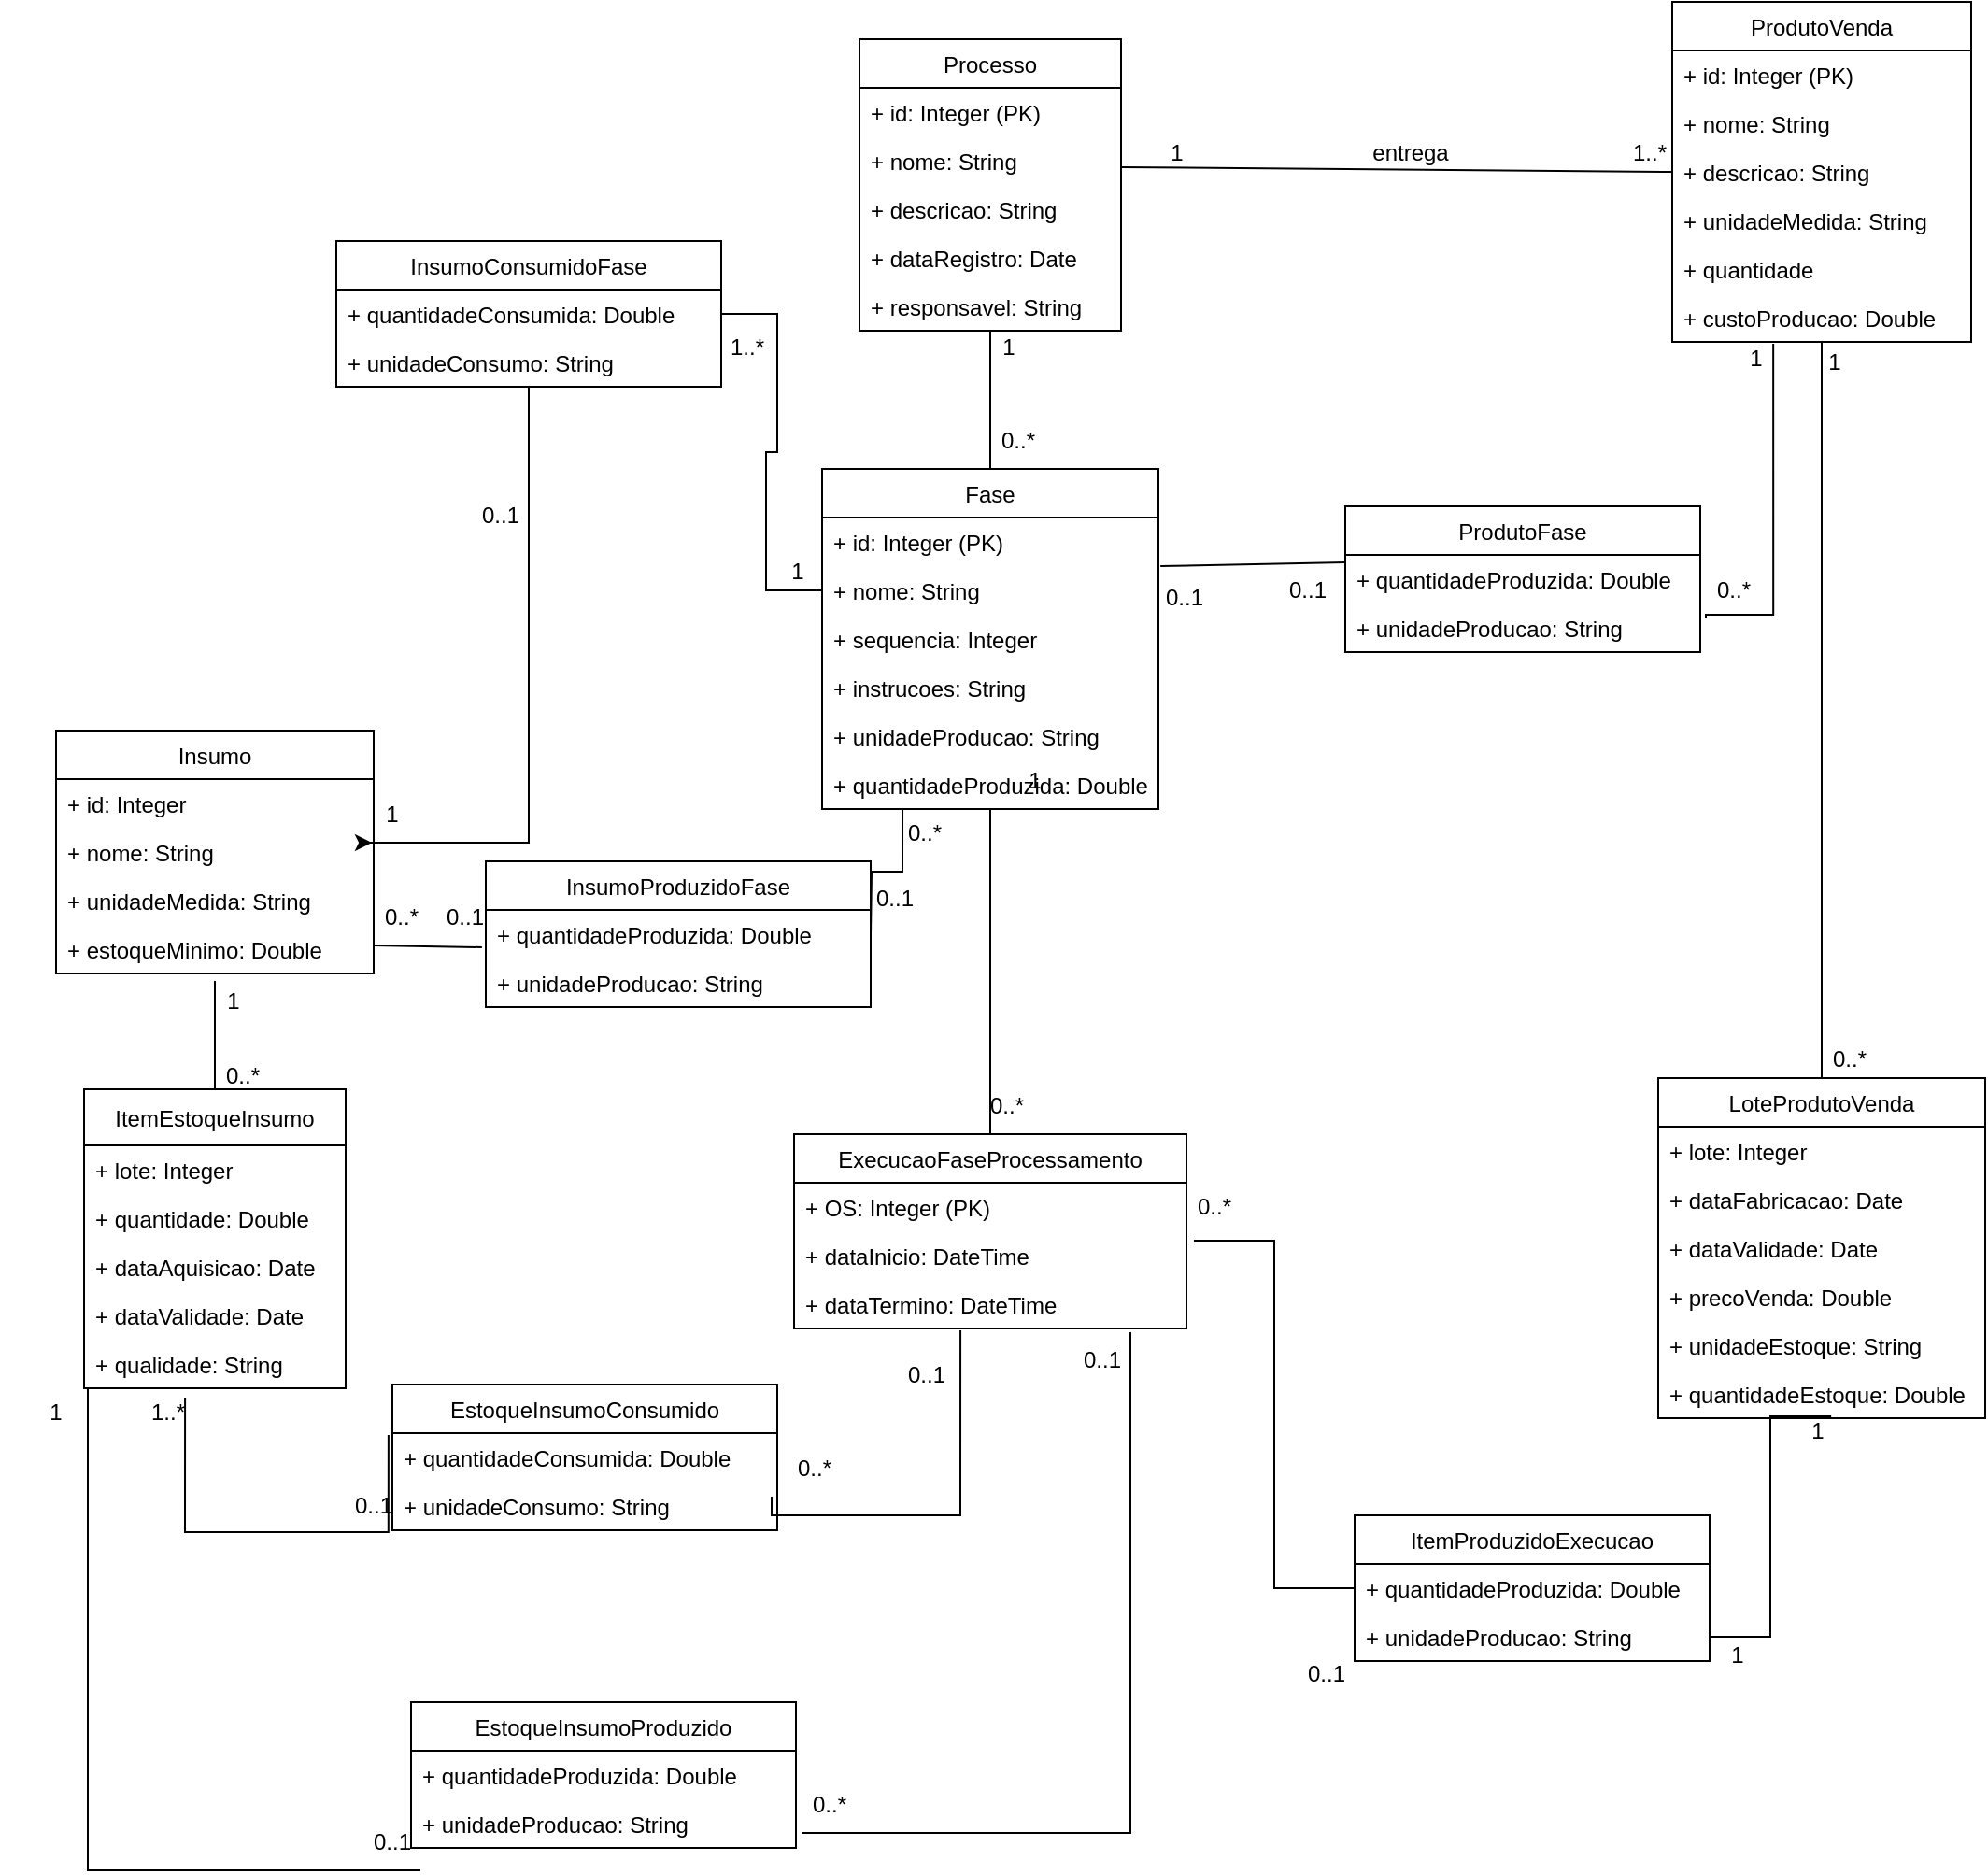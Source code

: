 <mxfile version="16.5.1" type="device"><diagram id="C5RBs43oDa-KdzZeNtuy" name="Page-1"><mxGraphModel dx="1422" dy="875" grid="1" gridSize="10" guides="1" tooltips="1" connect="1" arrows="1" fold="1" page="1" pageScale="1" pageWidth="2336" pageHeight="1654" math="0" shadow="0"><root><mxCell id="WIyWlLk6GJQsqaUBKTNV-0"/><mxCell id="WIyWlLk6GJQsqaUBKTNV-1" parent="WIyWlLk6GJQsqaUBKTNV-0"/><mxCell id="3z36nGQEmkzOpqo9Jif8-8" value="Insumo" style="swimlane;fontStyle=0;childLayout=stackLayout;horizontal=1;startSize=26;fillColor=none;horizontalStack=0;resizeParent=1;resizeParentMax=0;resizeLast=0;collapsible=1;marginBottom=0;" parent="WIyWlLk6GJQsqaUBKTNV-1" vertex="1"><mxGeometry x="40" y="440" width="170" height="130" as="geometry"/></mxCell><mxCell id="3z36nGQEmkzOpqo9Jif8-9" value="+ id: Integer" style="text;strokeColor=none;fillColor=none;align=left;verticalAlign=top;spacingLeft=4;spacingRight=4;overflow=hidden;rotatable=0;points=[[0,0.5],[1,0.5]];portConstraint=eastwest;" parent="3z36nGQEmkzOpqo9Jif8-8" vertex="1"><mxGeometry y="26" width="170" height="26" as="geometry"/></mxCell><mxCell id="3z36nGQEmkzOpqo9Jif8-10" value="+ nome: String" style="text;strokeColor=none;fillColor=none;align=left;verticalAlign=top;spacingLeft=4;spacingRight=4;overflow=hidden;rotatable=0;points=[[0,0.5],[1,0.5]];portConstraint=eastwest;" parent="3z36nGQEmkzOpqo9Jif8-8" vertex="1"><mxGeometry y="52" width="170" height="26" as="geometry"/></mxCell><mxCell id="3z36nGQEmkzOpqo9Jif8-11" value="+ unidadeMedida: String" style="text;strokeColor=none;fillColor=none;align=left;verticalAlign=top;spacingLeft=4;spacingRight=4;overflow=hidden;rotatable=0;points=[[0,0.5],[1,0.5]];portConstraint=eastwest;" parent="3z36nGQEmkzOpqo9Jif8-8" vertex="1"><mxGeometry y="78" width="170" height="26" as="geometry"/></mxCell><mxCell id="3z36nGQEmkzOpqo9Jif8-12" value="+ estoqueMinimo: Double" style="text;strokeColor=none;fillColor=none;align=left;verticalAlign=top;spacingLeft=4;spacingRight=4;overflow=hidden;rotatable=0;points=[[0,0.5],[1,0.5]];portConstraint=eastwest;" parent="3z36nGQEmkzOpqo9Jif8-8" vertex="1"><mxGeometry y="104" width="170" height="26" as="geometry"/></mxCell><mxCell id="3z36nGQEmkzOpqo9Jif8-15" value="ItemEstoqueInsumo" style="swimlane;fontStyle=0;childLayout=stackLayout;horizontal=1;startSize=30;fillColor=none;horizontalStack=0;resizeParent=1;resizeParentMax=0;resizeLast=0;collapsible=1;marginBottom=0;" parent="WIyWlLk6GJQsqaUBKTNV-1" vertex="1"><mxGeometry x="55" y="632" width="140" height="160" as="geometry"/></mxCell><mxCell id="3z36nGQEmkzOpqo9Jif8-16" value="+ lote: Integer" style="text;strokeColor=none;fillColor=none;align=left;verticalAlign=top;spacingLeft=4;spacingRight=4;overflow=hidden;rotatable=0;points=[[0,0.5],[1,0.5]];portConstraint=eastwest;" parent="3z36nGQEmkzOpqo9Jif8-15" vertex="1"><mxGeometry y="30" width="140" height="26" as="geometry"/></mxCell><mxCell id="3z36nGQEmkzOpqo9Jif8-17" value="+ quantidade: Double" style="text;strokeColor=none;fillColor=none;align=left;verticalAlign=top;spacingLeft=4;spacingRight=4;overflow=hidden;rotatable=0;points=[[0,0.5],[1,0.5]];portConstraint=eastwest;" parent="3z36nGQEmkzOpqo9Jif8-15" vertex="1"><mxGeometry y="56" width="140" height="26" as="geometry"/></mxCell><mxCell id="3z36nGQEmkzOpqo9Jif8-18" value="+ dataAquisicao: Date" style="text;strokeColor=none;fillColor=none;align=left;verticalAlign=top;spacingLeft=4;spacingRight=4;overflow=hidden;rotatable=0;points=[[0,0.5],[1,0.5]];portConstraint=eastwest;" parent="3z36nGQEmkzOpqo9Jif8-15" vertex="1"><mxGeometry y="82" width="140" height="26" as="geometry"/></mxCell><mxCell id="3z36nGQEmkzOpqo9Jif8-19" value="+ dataValidade: Date" style="text;strokeColor=none;fillColor=none;align=left;verticalAlign=top;spacingLeft=4;spacingRight=4;overflow=hidden;rotatable=0;points=[[0,0.5],[1,0.5]];portConstraint=eastwest;" parent="3z36nGQEmkzOpqo9Jif8-15" vertex="1"><mxGeometry y="108" width="140" height="26" as="geometry"/></mxCell><mxCell id="3z36nGQEmkzOpqo9Jif8-20" value="+ qualidade: String" style="text;strokeColor=none;fillColor=none;align=left;verticalAlign=top;spacingLeft=4;spacingRight=4;overflow=hidden;rotatable=0;points=[[0,0.5],[1,0.5]];portConstraint=eastwest;" parent="3z36nGQEmkzOpqo9Jif8-15" vertex="1"><mxGeometry y="134" width="140" height="26" as="geometry"/></mxCell><mxCell id="3z36nGQEmkzOpqo9Jif8-21" value="" style="endArrow=none;html=1;rounded=0;exitX=0.5;exitY=0;exitDx=0;exitDy=0;entryX=0.5;entryY=1.154;entryDx=0;entryDy=0;entryPerimeter=0;" parent="WIyWlLk6GJQsqaUBKTNV-1" source="3z36nGQEmkzOpqo9Jif8-15" target="3z36nGQEmkzOpqo9Jif8-12" edge="1"><mxGeometry width="50" height="50" relative="1" as="geometry"><mxPoint x="530" y="840" as="sourcePoint"/><mxPoint x="580" y="790" as="targetPoint"/></mxGeometry></mxCell><mxCell id="3z36nGQEmkzOpqo9Jif8-22" value="0..*" style="text;html=1;strokeColor=none;fillColor=none;align=center;verticalAlign=middle;whiteSpace=wrap;rounded=0;" parent="WIyWlLk6GJQsqaUBKTNV-1" vertex="1"><mxGeometry x="110" y="610" width="60" height="30" as="geometry"/></mxCell><mxCell id="3z36nGQEmkzOpqo9Jif8-23" value="1" style="text;html=1;strokeColor=none;fillColor=none;align=center;verticalAlign=middle;whiteSpace=wrap;rounded=0;" parent="WIyWlLk6GJQsqaUBKTNV-1" vertex="1"><mxGeometry x="105" y="570" width="60" height="30" as="geometry"/></mxCell><mxCell id="3z36nGQEmkzOpqo9Jif8-24" value="Processo" style="swimlane;fontStyle=0;childLayout=stackLayout;horizontal=1;startSize=26;fillColor=none;horizontalStack=0;resizeParent=1;resizeParentMax=0;resizeLast=0;collapsible=1;marginBottom=0;" parent="WIyWlLk6GJQsqaUBKTNV-1" vertex="1"><mxGeometry x="470" y="70" width="140" height="156" as="geometry"/></mxCell><mxCell id="3z36nGQEmkzOpqo9Jif8-25" value="+ id: Integer (PK)" style="text;strokeColor=none;fillColor=none;align=left;verticalAlign=top;spacingLeft=4;spacingRight=4;overflow=hidden;rotatable=0;points=[[0,0.5],[1,0.5]];portConstraint=eastwest;" parent="3z36nGQEmkzOpqo9Jif8-24" vertex="1"><mxGeometry y="26" width="140" height="26" as="geometry"/></mxCell><mxCell id="3z36nGQEmkzOpqo9Jif8-26" value="+ nome: String" style="text;strokeColor=none;fillColor=none;align=left;verticalAlign=top;spacingLeft=4;spacingRight=4;overflow=hidden;rotatable=0;points=[[0,0.5],[1,0.5]];portConstraint=eastwest;" parent="3z36nGQEmkzOpqo9Jif8-24" vertex="1"><mxGeometry y="52" width="140" height="26" as="geometry"/></mxCell><mxCell id="3z36nGQEmkzOpqo9Jif8-27" value="+ descricao: String" style="text;strokeColor=none;fillColor=none;align=left;verticalAlign=top;spacingLeft=4;spacingRight=4;overflow=hidden;rotatable=0;points=[[0,0.5],[1,0.5]];portConstraint=eastwest;" parent="3z36nGQEmkzOpqo9Jif8-24" vertex="1"><mxGeometry y="78" width="140" height="26" as="geometry"/></mxCell><mxCell id="3z36nGQEmkzOpqo9Jif8-28" value="+ dataRegistro: Date" style="text;strokeColor=none;fillColor=none;align=left;verticalAlign=top;spacingLeft=4;spacingRight=4;overflow=hidden;rotatable=0;points=[[0,0.5],[1,0.5]];portConstraint=eastwest;" parent="3z36nGQEmkzOpqo9Jif8-24" vertex="1"><mxGeometry y="104" width="140" height="26" as="geometry"/></mxCell><mxCell id="3z36nGQEmkzOpqo9Jif8-29" value="+ responsavel: String" style="text;strokeColor=none;fillColor=none;align=left;verticalAlign=top;spacingLeft=4;spacingRight=4;overflow=hidden;rotatable=0;points=[[0,0.5],[1,0.5]];portConstraint=eastwest;" parent="3z36nGQEmkzOpqo9Jif8-24" vertex="1"><mxGeometry y="130" width="140" height="26" as="geometry"/></mxCell><mxCell id="3z36nGQEmkzOpqo9Jif8-115" style="edgeStyle=orthogonalEdgeStyle;rounded=0;orthogonalLoop=1;jettySize=auto;html=1;exitX=0.25;exitY=1;exitDx=0;exitDy=0;" parent="WIyWlLk6GJQsqaUBKTNV-1" source="3z36nGQEmkzOpqo9Jif8-32" edge="1"><mxGeometry relative="1" as="geometry"><mxPoint x="209" y="500" as="targetPoint"/></mxGeometry></mxCell><mxCell id="3z36nGQEmkzOpqo9Jif8-32" value="1" style="text;html=1;strokeColor=none;fillColor=none;align=center;verticalAlign=middle;whiteSpace=wrap;rounded=0;" parent="WIyWlLk6GJQsqaUBKTNV-1" vertex="1"><mxGeometry x="190" y="470" width="60" height="30" as="geometry"/></mxCell><mxCell id="3z36nGQEmkzOpqo9Jif8-33" value="1" style="text;html=1;strokeColor=none;fillColor=none;align=center;verticalAlign=middle;whiteSpace=wrap;rounded=0;" parent="WIyWlLk6GJQsqaUBKTNV-1" vertex="1"><mxGeometry x="407" y="340" width="60" height="30" as="geometry"/></mxCell><mxCell id="3z36nGQEmkzOpqo9Jif8-34" value="Fase" style="swimlane;fontStyle=0;childLayout=stackLayout;horizontal=1;startSize=26;fillColor=none;horizontalStack=0;resizeParent=1;resizeParentMax=0;resizeLast=0;collapsible=1;marginBottom=0;" parent="WIyWlLk6GJQsqaUBKTNV-1" vertex="1"><mxGeometry x="450" y="300" width="180" height="182" as="geometry"/></mxCell><mxCell id="3z36nGQEmkzOpqo9Jif8-35" value="+ id: Integer (PK)" style="text;strokeColor=none;fillColor=none;align=left;verticalAlign=top;spacingLeft=4;spacingRight=4;overflow=hidden;rotatable=0;points=[[0,0.5],[1,0.5]];portConstraint=eastwest;" parent="3z36nGQEmkzOpqo9Jif8-34" vertex="1"><mxGeometry y="26" width="180" height="26" as="geometry"/></mxCell><mxCell id="3z36nGQEmkzOpqo9Jif8-36" value="+ nome: String" style="text;strokeColor=none;fillColor=none;align=left;verticalAlign=top;spacingLeft=4;spacingRight=4;overflow=hidden;rotatable=0;points=[[0,0.5],[1,0.5]];portConstraint=eastwest;" parent="3z36nGQEmkzOpqo9Jif8-34" vertex="1"><mxGeometry y="52" width="180" height="26" as="geometry"/></mxCell><mxCell id="3z36nGQEmkzOpqo9Jif8-37" value="+ sequencia: Integer" style="text;strokeColor=none;fillColor=none;align=left;verticalAlign=top;spacingLeft=4;spacingRight=4;overflow=hidden;rotatable=0;points=[[0,0.5],[1,0.5]];portConstraint=eastwest;" parent="3z36nGQEmkzOpqo9Jif8-34" vertex="1"><mxGeometry y="78" width="180" height="26" as="geometry"/></mxCell><mxCell id="3z36nGQEmkzOpqo9Jif8-39" value="+ instrucoes: String" style="text;strokeColor=none;fillColor=none;align=left;verticalAlign=top;spacingLeft=4;spacingRight=4;overflow=hidden;rotatable=0;points=[[0,0.5],[1,0.5]];portConstraint=eastwest;" parent="3z36nGQEmkzOpqo9Jif8-34" vertex="1"><mxGeometry y="104" width="180" height="26" as="geometry"/></mxCell><mxCell id="3z36nGQEmkzOpqo9Jif8-38" value="+ unidadeProducao: String" style="text;strokeColor=none;fillColor=none;align=left;verticalAlign=top;spacingLeft=4;spacingRight=4;overflow=hidden;rotatable=0;points=[[0,0.5],[1,0.5]];portConstraint=eastwest;" parent="3z36nGQEmkzOpqo9Jif8-34" vertex="1"><mxGeometry y="130" width="180" height="26" as="geometry"/></mxCell><mxCell id="3z36nGQEmkzOpqo9Jif8-96" value="+ quantidadeProduzida: Double" style="text;strokeColor=none;fillColor=none;align=left;verticalAlign=top;spacingLeft=4;spacingRight=4;overflow=hidden;rotatable=0;points=[[0,0.5],[1,0.5]];portConstraint=eastwest;" parent="3z36nGQEmkzOpqo9Jif8-34" vertex="1"><mxGeometry y="156" width="180" height="26" as="geometry"/></mxCell><mxCell id="3z36nGQEmkzOpqo9Jif8-40" value="" style="endArrow=none;html=1;rounded=0;exitX=0.5;exitY=0;exitDx=0;exitDy=0;" parent="WIyWlLk6GJQsqaUBKTNV-1" source="3z36nGQEmkzOpqo9Jif8-34" target="3z36nGQEmkzOpqo9Jif8-24" edge="1"><mxGeometry width="50" height="50" relative="1" as="geometry"><mxPoint x="630" y="430" as="sourcePoint"/><mxPoint x="540" y="240" as="targetPoint"/></mxGeometry></mxCell><mxCell id="3z36nGQEmkzOpqo9Jif8-41" value="0..*" style="text;html=1;strokeColor=none;fillColor=none;align=center;verticalAlign=middle;whiteSpace=wrap;rounded=0;" parent="WIyWlLk6GJQsqaUBKTNV-1" vertex="1"><mxGeometry x="525" y="270" width="60" height="30" as="geometry"/></mxCell><mxCell id="3z36nGQEmkzOpqo9Jif8-42" value="1" style="text;html=1;strokeColor=none;fillColor=none;align=center;verticalAlign=middle;whiteSpace=wrap;rounded=0;" parent="WIyWlLk6GJQsqaUBKTNV-1" vertex="1"><mxGeometry x="520" y="220" width="60" height="30" as="geometry"/></mxCell><mxCell id="3z36nGQEmkzOpqo9Jif8-47" value="1" style="text;html=1;strokeColor=none;fillColor=none;align=center;verticalAlign=middle;whiteSpace=wrap;rounded=0;" parent="WIyWlLk6GJQsqaUBKTNV-1" vertex="1"><mxGeometry x="534" y="452" width="60" height="30" as="geometry"/></mxCell><mxCell id="3z36nGQEmkzOpqo9Jif8-50" value="ProdutoVenda" style="swimlane;fontStyle=0;childLayout=stackLayout;horizontal=1;startSize=26;fillColor=none;horizontalStack=0;resizeParent=1;resizeParentMax=0;resizeLast=0;collapsible=1;marginBottom=0;" parent="WIyWlLk6GJQsqaUBKTNV-1" vertex="1"><mxGeometry x="905" y="50" width="160" height="182" as="geometry"/></mxCell><mxCell id="3z36nGQEmkzOpqo9Jif8-51" value="+ id: Integer (PK)" style="text;strokeColor=none;fillColor=none;align=left;verticalAlign=top;spacingLeft=4;spacingRight=4;overflow=hidden;rotatable=0;points=[[0,0.5],[1,0.5]];portConstraint=eastwest;" parent="3z36nGQEmkzOpqo9Jif8-50" vertex="1"><mxGeometry y="26" width="160" height="26" as="geometry"/></mxCell><mxCell id="3z36nGQEmkzOpqo9Jif8-52" value="+ nome: String" style="text;strokeColor=none;fillColor=none;align=left;verticalAlign=top;spacingLeft=4;spacingRight=4;overflow=hidden;rotatable=0;points=[[0,0.5],[1,0.5]];portConstraint=eastwest;" parent="3z36nGQEmkzOpqo9Jif8-50" vertex="1"><mxGeometry y="52" width="160" height="26" as="geometry"/></mxCell><mxCell id="3z36nGQEmkzOpqo9Jif8-53" value="+ descricao: String" style="text;strokeColor=none;fillColor=none;align=left;verticalAlign=top;spacingLeft=4;spacingRight=4;overflow=hidden;rotatable=0;points=[[0,0.5],[1,0.5]];portConstraint=eastwest;" parent="3z36nGQEmkzOpqo9Jif8-50" vertex="1"><mxGeometry y="78" width="160" height="26" as="geometry"/></mxCell><mxCell id="3z36nGQEmkzOpqo9Jif8-54" value="+ unidadeMedida: String" style="text;strokeColor=none;fillColor=none;align=left;verticalAlign=top;spacingLeft=4;spacingRight=4;overflow=hidden;rotatable=0;points=[[0,0.5],[1,0.5]];portConstraint=eastwest;" parent="3z36nGQEmkzOpqo9Jif8-50" vertex="1"><mxGeometry y="104" width="160" height="26" as="geometry"/></mxCell><mxCell id="3z36nGQEmkzOpqo9Jif8-55" value="+ quantidade" style="text;strokeColor=none;fillColor=none;align=left;verticalAlign=top;spacingLeft=4;spacingRight=4;overflow=hidden;rotatable=0;points=[[0,0.5],[1,0.5]];portConstraint=eastwest;" parent="3z36nGQEmkzOpqo9Jif8-50" vertex="1"><mxGeometry y="130" width="160" height="26" as="geometry"/></mxCell><mxCell id="3z36nGQEmkzOpqo9Jif8-56" value="+ custoProducao: Double" style="text;strokeColor=none;fillColor=none;align=left;verticalAlign=top;spacingLeft=4;spacingRight=4;overflow=hidden;rotatable=0;points=[[0,0.5],[1,0.5]];portConstraint=eastwest;" parent="3z36nGQEmkzOpqo9Jif8-50" vertex="1"><mxGeometry y="156" width="160" height="26" as="geometry"/></mxCell><mxCell id="3z36nGQEmkzOpqo9Jif8-57" value="" style="endArrow=none;html=1;rounded=0;entryX=0;entryY=0.5;entryDx=0;entryDy=0;exitX=0;exitY=0.75;exitDx=0;exitDy=0;" parent="WIyWlLk6GJQsqaUBKTNV-1" source="3z36nGQEmkzOpqo9Jif8-58" target="3z36nGQEmkzOpqo9Jif8-53" edge="1"><mxGeometry width="50" height="50" relative="1" as="geometry"><mxPoint x="625" y="141" as="sourcePoint"/><mxPoint x="675" y="156" as="targetPoint"/></mxGeometry></mxCell><mxCell id="3z36nGQEmkzOpqo9Jif8-58" value="1" style="text;html=1;strokeColor=none;fillColor=none;align=center;verticalAlign=middle;whiteSpace=wrap;rounded=0;" parent="WIyWlLk6GJQsqaUBKTNV-1" vertex="1"><mxGeometry x="610" y="116" width="60" height="30" as="geometry"/></mxCell><mxCell id="3z36nGQEmkzOpqo9Jif8-59" value="1..*" style="text;html=1;strokeColor=none;fillColor=none;align=center;verticalAlign=middle;whiteSpace=wrap;rounded=0;" parent="WIyWlLk6GJQsqaUBKTNV-1" vertex="1"><mxGeometry x="863" y="116" width="60" height="30" as="geometry"/></mxCell><mxCell id="3z36nGQEmkzOpqo9Jif8-60" value="entrega" style="text;html=1;strokeColor=none;fillColor=none;align=center;verticalAlign=middle;whiteSpace=wrap;rounded=0;" parent="WIyWlLk6GJQsqaUBKTNV-1" vertex="1"><mxGeometry x="735" y="116" width="60" height="30" as="geometry"/></mxCell><mxCell id="3z36nGQEmkzOpqo9Jif8-61" value="LoteProdutoVenda" style="swimlane;fontStyle=0;childLayout=stackLayout;horizontal=1;startSize=26;fillColor=none;horizontalStack=0;resizeParent=1;resizeParentMax=0;resizeLast=0;collapsible=1;marginBottom=0;" parent="WIyWlLk6GJQsqaUBKTNV-1" vertex="1"><mxGeometry x="897.5" y="626" width="175" height="182" as="geometry"/></mxCell><mxCell id="3z36nGQEmkzOpqo9Jif8-62" value="+ lote: Integer" style="text;strokeColor=none;fillColor=none;align=left;verticalAlign=top;spacingLeft=4;spacingRight=4;overflow=hidden;rotatable=0;points=[[0,0.5],[1,0.5]];portConstraint=eastwest;" parent="3z36nGQEmkzOpqo9Jif8-61" vertex="1"><mxGeometry y="26" width="175" height="26" as="geometry"/></mxCell><mxCell id="3z36nGQEmkzOpqo9Jif8-63" value="+ dataFabricacao: Date" style="text;strokeColor=none;fillColor=none;align=left;verticalAlign=top;spacingLeft=4;spacingRight=4;overflow=hidden;rotatable=0;points=[[0,0.5],[1,0.5]];portConstraint=eastwest;" parent="3z36nGQEmkzOpqo9Jif8-61" vertex="1"><mxGeometry y="52" width="175" height="26" as="geometry"/></mxCell><mxCell id="3z36nGQEmkzOpqo9Jif8-64" value="+ dataValidade: Date" style="text;strokeColor=none;fillColor=none;align=left;verticalAlign=top;spacingLeft=4;spacingRight=4;overflow=hidden;rotatable=0;points=[[0,0.5],[1,0.5]];portConstraint=eastwest;" parent="3z36nGQEmkzOpqo9Jif8-61" vertex="1"><mxGeometry y="78" width="175" height="26" as="geometry"/></mxCell><mxCell id="3z36nGQEmkzOpqo9Jif8-66" value="+ precoVenda: Double" style="text;strokeColor=none;fillColor=none;align=left;verticalAlign=top;spacingLeft=4;spacingRight=4;overflow=hidden;rotatable=0;points=[[0,0.5],[1,0.5]];portConstraint=eastwest;" parent="3z36nGQEmkzOpqo9Jif8-61" vertex="1"><mxGeometry y="104" width="175" height="26" as="geometry"/></mxCell><mxCell id="3z36nGQEmkzOpqo9Jif8-71" value="+ unidadeEstoque: String" style="text;strokeColor=none;fillColor=none;align=left;verticalAlign=top;spacingLeft=4;spacingRight=4;overflow=hidden;rotatable=0;points=[[0,0.5],[1,0.5]];portConstraint=eastwest;" parent="3z36nGQEmkzOpqo9Jif8-61" vertex="1"><mxGeometry y="130" width="175" height="26" as="geometry"/></mxCell><mxCell id="3z36nGQEmkzOpqo9Jif8-72" value="+ quantidadeEstoque: Double" style="text;strokeColor=none;fillColor=none;align=left;verticalAlign=top;spacingLeft=4;spacingRight=4;overflow=hidden;rotatable=0;points=[[0,0.5],[1,0.5]];portConstraint=eastwest;" parent="3z36nGQEmkzOpqo9Jif8-61" vertex="1"><mxGeometry y="156" width="175" height="26" as="geometry"/></mxCell><mxCell id="3z36nGQEmkzOpqo9Jif8-67" value="" style="endArrow=none;html=1;rounded=0;" parent="WIyWlLk6GJQsqaUBKTNV-1" source="3z36nGQEmkzOpqo9Jif8-61" target="3z36nGQEmkzOpqo9Jif8-50" edge="1"><mxGeometry width="50" height="50" relative="1" as="geometry"><mxPoint x="630" y="530" as="sourcePoint"/><mxPoint x="680" y="480" as="targetPoint"/></mxGeometry></mxCell><mxCell id="3z36nGQEmkzOpqo9Jif8-68" value="1" style="text;html=1;strokeColor=none;fillColor=none;align=center;verticalAlign=middle;whiteSpace=wrap;rounded=0;" parent="WIyWlLk6GJQsqaUBKTNV-1" vertex="1"><mxGeometry x="962" y="228" width="60" height="30" as="geometry"/></mxCell><mxCell id="3z36nGQEmkzOpqo9Jif8-70" value="0..*" style="text;html=1;strokeColor=none;fillColor=none;align=center;verticalAlign=middle;whiteSpace=wrap;rounded=0;" parent="WIyWlLk6GJQsqaUBKTNV-1" vertex="1"><mxGeometry x="970" y="601" width="60" height="30" as="geometry"/></mxCell><mxCell id="3z36nGQEmkzOpqo9Jif8-73" value="ExecucaoFaseProcessamento" style="swimlane;fontStyle=0;childLayout=stackLayout;horizontal=1;startSize=26;fillColor=none;horizontalStack=0;resizeParent=1;resizeParentMax=0;resizeLast=0;collapsible=1;marginBottom=0;" parent="WIyWlLk6GJQsqaUBKTNV-1" vertex="1"><mxGeometry x="435" y="656" width="210" height="104" as="geometry"/></mxCell><mxCell id="3z36nGQEmkzOpqo9Jif8-74" value="+ OS: Integer (PK)" style="text;strokeColor=none;fillColor=none;align=left;verticalAlign=top;spacingLeft=4;spacingRight=4;overflow=hidden;rotatable=0;points=[[0,0.5],[1,0.5]];portConstraint=eastwest;" parent="3z36nGQEmkzOpqo9Jif8-73" vertex="1"><mxGeometry y="26" width="210" height="26" as="geometry"/></mxCell><mxCell id="3z36nGQEmkzOpqo9Jif8-75" value="+ dataInicio: DateTime" style="text;strokeColor=none;fillColor=none;align=left;verticalAlign=top;spacingLeft=4;spacingRight=4;overflow=hidden;rotatable=0;points=[[0,0.5],[1,0.5]];portConstraint=eastwest;" parent="3z36nGQEmkzOpqo9Jif8-73" vertex="1"><mxGeometry y="52" width="210" height="26" as="geometry"/></mxCell><mxCell id="3z36nGQEmkzOpqo9Jif8-76" value="+ dataTermino: DateTime" style="text;strokeColor=none;fillColor=none;align=left;verticalAlign=top;spacingLeft=4;spacingRight=4;overflow=hidden;rotatable=0;points=[[0,0.5],[1,0.5]];portConstraint=eastwest;" parent="3z36nGQEmkzOpqo9Jif8-73" vertex="1"><mxGeometry y="78" width="210" height="26" as="geometry"/></mxCell><mxCell id="3z36nGQEmkzOpqo9Jif8-77" value="" style="endArrow=none;html=1;rounded=0;exitX=0.5;exitY=0;exitDx=0;exitDy=0;" parent="WIyWlLk6GJQsqaUBKTNV-1" source="3z36nGQEmkzOpqo9Jif8-73" target="3z36nGQEmkzOpqo9Jif8-34" edge="1"><mxGeometry width="50" height="50" relative="1" as="geometry"><mxPoint x="630" y="530" as="sourcePoint"/><mxPoint x="680" y="480" as="targetPoint"/></mxGeometry></mxCell><mxCell id="3z36nGQEmkzOpqo9Jif8-79" value="0..*" style="text;html=1;strokeColor=none;fillColor=none;align=center;verticalAlign=middle;whiteSpace=wrap;rounded=0;" parent="WIyWlLk6GJQsqaUBKTNV-1" vertex="1"><mxGeometry x="519" y="626" width="60" height="30" as="geometry"/></mxCell><mxCell id="3z36nGQEmkzOpqo9Jif8-81" value="0..1" style="text;html=1;strokeColor=none;fillColor=none;align=center;verticalAlign=middle;whiteSpace=wrap;rounded=0;" parent="WIyWlLk6GJQsqaUBKTNV-1" vertex="1"><mxGeometry x="180" y="840" width="60" height="30" as="geometry"/></mxCell><mxCell id="3z36nGQEmkzOpqo9Jif8-82" value="1..*" style="text;html=1;strokeColor=none;fillColor=none;align=center;verticalAlign=middle;whiteSpace=wrap;rounded=0;" parent="WIyWlLk6GJQsqaUBKTNV-1" vertex="1"><mxGeometry x="70" y="790" width="60" height="30" as="geometry"/></mxCell><mxCell id="3z36nGQEmkzOpqo9Jif8-86" value="0..*" style="text;html=1;strokeColor=none;fillColor=none;align=center;verticalAlign=middle;whiteSpace=wrap;rounded=0;" parent="WIyWlLk6GJQsqaUBKTNV-1" vertex="1"><mxGeometry x="416" y="820" width="60" height="30" as="geometry"/></mxCell><mxCell id="3z36nGQEmkzOpqo9Jif8-88" value="0..1" style="text;html=1;strokeColor=none;fillColor=none;align=center;verticalAlign=middle;whiteSpace=wrap;rounded=0;" parent="WIyWlLk6GJQsqaUBKTNV-1" vertex="1"><mxGeometry x="476" y="770" width="60" height="30" as="geometry"/></mxCell><mxCell id="3z36nGQEmkzOpqo9Jif8-89" value="" style="endArrow=none;html=1;rounded=0;startArrow=none;entryX=1.006;entryY=1;entryDx=0;entryDy=0;entryPerimeter=0;" parent="WIyWlLk6GJQsqaUBKTNV-1" target="3z36nGQEmkzOpqo9Jif8-35" edge="1"><mxGeometry width="50" height="50" relative="1" as="geometry"><mxPoint x="730" y="350" as="sourcePoint"/><mxPoint x="680" y="480" as="targetPoint"/></mxGeometry></mxCell><mxCell id="3z36nGQEmkzOpqo9Jif8-90" value="0..1" style="text;html=1;strokeColor=none;fillColor=none;align=center;verticalAlign=middle;whiteSpace=wrap;rounded=0;" parent="WIyWlLk6GJQsqaUBKTNV-1" vertex="1"><mxGeometry x="614" y="354" width="60" height="30" as="geometry"/></mxCell><mxCell id="3z36nGQEmkzOpqo9Jif8-91" value="0..1" style="text;html=1;strokeColor=none;fillColor=none;align=center;verticalAlign=middle;whiteSpace=wrap;rounded=0;" parent="WIyWlLk6GJQsqaUBKTNV-1" vertex="1"><mxGeometry x="680" y="350" width="60" height="30" as="geometry"/></mxCell><mxCell id="3z36nGQEmkzOpqo9Jif8-98" value="ProdutoFase" style="swimlane;fontStyle=0;childLayout=stackLayout;horizontal=1;startSize=26;fillColor=none;horizontalStack=0;resizeParent=1;resizeParentMax=0;resizeLast=0;collapsible=1;marginBottom=0;" parent="WIyWlLk6GJQsqaUBKTNV-1" vertex="1"><mxGeometry x="730" y="320" width="190" height="78" as="geometry"/></mxCell><mxCell id="3z36nGQEmkzOpqo9Jif8-101" value="+ quantidadeProduzida: Double" style="text;strokeColor=none;fillColor=none;align=left;verticalAlign=top;spacingLeft=4;spacingRight=4;overflow=hidden;rotatable=0;points=[[0,0.5],[1,0.5]];portConstraint=eastwest;" parent="3z36nGQEmkzOpqo9Jif8-98" vertex="1"><mxGeometry y="26" width="190" height="26" as="geometry"/></mxCell><mxCell id="3z36nGQEmkzOpqo9Jif8-102" value="+ unidadeProducao: String" style="text;strokeColor=none;fillColor=none;align=left;verticalAlign=top;spacingLeft=4;spacingRight=4;overflow=hidden;rotatable=0;points=[[0,0.5],[1,0.5]];portConstraint=eastwest;" parent="3z36nGQEmkzOpqo9Jif8-98" vertex="1"><mxGeometry y="52" width="190" height="26" as="geometry"/></mxCell><mxCell id="3z36nGQEmkzOpqo9Jif8-103" value="" style="endArrow=none;html=1;rounded=0;entryX=0.338;entryY=1.038;entryDx=0;entryDy=0;entryPerimeter=0;exitX=0;exitY=1;exitDx=0;exitDy=0;edgeStyle=orthogonalEdgeStyle;" parent="WIyWlLk6GJQsqaUBKTNV-1" source="3z36nGQEmkzOpqo9Jif8-104" target="3z36nGQEmkzOpqo9Jif8-56" edge="1"><mxGeometry width="50" height="50" relative="1" as="geometry"><mxPoint x="923.04" y="378.006" as="sourcePoint"/><mxPoint x="680" y="460" as="targetPoint"/><Array as="points"><mxPoint x="923" y="378"/><mxPoint x="959" y="378"/></Array></mxGeometry></mxCell><mxCell id="3z36nGQEmkzOpqo9Jif8-104" value="0..*" style="text;html=1;strokeColor=none;fillColor=none;align=center;verticalAlign=middle;whiteSpace=wrap;rounded=0;" parent="WIyWlLk6GJQsqaUBKTNV-1" vertex="1"><mxGeometry x="923" y="350" width="30" height="30" as="geometry"/></mxCell><mxCell id="3z36nGQEmkzOpqo9Jif8-105" value="1" style="text;html=1;strokeColor=none;fillColor=none;align=center;verticalAlign=middle;whiteSpace=wrap;rounded=0;" parent="WIyWlLk6GJQsqaUBKTNV-1" vertex="1"><mxGeometry x="920" y="226" width="60" height="30" as="geometry"/></mxCell><mxCell id="3z36nGQEmkzOpqo9Jif8-106" value="InsumoConsumidoFase" style="swimlane;fontStyle=0;childLayout=stackLayout;horizontal=1;startSize=26;fillColor=none;horizontalStack=0;resizeParent=1;resizeParentMax=0;resizeLast=0;collapsible=1;marginBottom=0;" parent="WIyWlLk6GJQsqaUBKTNV-1" vertex="1"><mxGeometry x="190" y="178" width="206" height="78" as="geometry"/></mxCell><mxCell id="3z36nGQEmkzOpqo9Jif8-109" value="+ quantidadeConsumida: Double" style="text;strokeColor=none;fillColor=none;align=left;verticalAlign=top;spacingLeft=4;spacingRight=4;overflow=hidden;rotatable=0;points=[[0,0.5],[1,0.5]];portConstraint=eastwest;" parent="3z36nGQEmkzOpqo9Jif8-106" vertex="1"><mxGeometry y="26" width="206" height="26" as="geometry"/></mxCell><mxCell id="3z36nGQEmkzOpqo9Jif8-110" value="+ unidadeConsumo: String" style="text;strokeColor=none;fillColor=none;align=left;verticalAlign=top;spacingLeft=4;spacingRight=4;overflow=hidden;rotatable=0;points=[[0,0.5],[1,0.5]];portConstraint=eastwest;" parent="3z36nGQEmkzOpqo9Jif8-106" vertex="1"><mxGeometry y="52" width="206" height="26" as="geometry"/></mxCell><mxCell id="3z36nGQEmkzOpqo9Jif8-112" value="" style="endArrow=none;html=1;rounded=0;entryX=0;entryY=0.5;entryDx=0;entryDy=0;edgeStyle=entityRelationEdgeStyle;" parent="WIyWlLk6GJQsqaUBKTNV-1" source="3z36nGQEmkzOpqo9Jif8-106" target="3z36nGQEmkzOpqo9Jif8-36" edge="1"><mxGeometry width="50" height="50" relative="1" as="geometry"><mxPoint x="630" y="510" as="sourcePoint"/><mxPoint x="680" y="460" as="targetPoint"/></mxGeometry></mxCell><mxCell id="3z36nGQEmkzOpqo9Jif8-113" value="1..*" style="text;html=1;strokeColor=none;fillColor=none;align=center;verticalAlign=middle;whiteSpace=wrap;rounded=0;" parent="WIyWlLk6GJQsqaUBKTNV-1" vertex="1"><mxGeometry x="380" y="220" width="60" height="30" as="geometry"/></mxCell><mxCell id="3z36nGQEmkzOpqo9Jif8-114" value="" style="endArrow=none;html=1;rounded=0;exitX=0.25;exitY=1;exitDx=0;exitDy=0;edgeStyle=orthogonalEdgeStyle;" parent="WIyWlLk6GJQsqaUBKTNV-1" source="3z36nGQEmkzOpqo9Jif8-32" target="3z36nGQEmkzOpqo9Jif8-106" edge="1"><mxGeometry width="50" height="50" relative="1" as="geometry"><mxPoint x="630" y="510" as="sourcePoint"/><mxPoint x="680" y="460" as="targetPoint"/><Array as="points"><mxPoint x="209" y="500"/><mxPoint x="293" y="500"/></Array></mxGeometry></mxCell><mxCell id="3z36nGQEmkzOpqo9Jif8-116" value="InsumoProduzidoFase" style="swimlane;fontStyle=0;childLayout=stackLayout;horizontal=1;startSize=26;fillColor=none;horizontalStack=0;resizeParent=1;resizeParentMax=0;resizeLast=0;collapsible=1;marginBottom=0;" parent="WIyWlLk6GJQsqaUBKTNV-1" vertex="1"><mxGeometry x="270" y="510" width="206" height="78" as="geometry"/></mxCell><mxCell id="3z36nGQEmkzOpqo9Jif8-119" value="+ quantidadeProduzida: Double" style="text;strokeColor=none;fillColor=none;align=left;verticalAlign=top;spacingLeft=4;spacingRight=4;overflow=hidden;rotatable=0;points=[[0,0.5],[1,0.5]];portConstraint=eastwest;" parent="3z36nGQEmkzOpqo9Jif8-116" vertex="1"><mxGeometry y="26" width="206" height="26" as="geometry"/></mxCell><mxCell id="3z36nGQEmkzOpqo9Jif8-120" value="+ unidadeProducao: String" style="text;strokeColor=none;fillColor=none;align=left;verticalAlign=top;spacingLeft=4;spacingRight=4;overflow=hidden;rotatable=0;points=[[0,0.5],[1,0.5]];portConstraint=eastwest;" parent="3z36nGQEmkzOpqo9Jif8-116" vertex="1"><mxGeometry y="52" width="206" height="26" as="geometry"/></mxCell><mxCell id="3z36nGQEmkzOpqo9Jif8-121" value="" style="endArrow=none;html=1;rounded=0;entryX=0.239;entryY=1;entryDx=0;entryDy=0;entryPerimeter=0;exitX=1;exitY=0.5;exitDx=0;exitDy=0;edgeStyle=orthogonalEdgeStyle;" parent="WIyWlLk6GJQsqaUBKTNV-1" target="3z36nGQEmkzOpqo9Jif8-96" edge="1"><mxGeometry width="50" height="50" relative="1" as="geometry"><mxPoint x="476" y="549" as="sourcePoint"/><mxPoint x="680" y="460" as="targetPoint"/></mxGeometry></mxCell><mxCell id="3z36nGQEmkzOpqo9Jif8-122" value="0..*" style="text;html=1;strokeColor=none;fillColor=none;align=center;verticalAlign=middle;whiteSpace=wrap;rounded=0;" parent="WIyWlLk6GJQsqaUBKTNV-1" vertex="1"><mxGeometry x="500" y="485" width="10" height="20" as="geometry"/></mxCell><mxCell id="3z36nGQEmkzOpqo9Jif8-123" value="0..1" style="text;html=1;strokeColor=none;fillColor=none;align=center;verticalAlign=middle;whiteSpace=wrap;rounded=0;" parent="WIyWlLk6GJQsqaUBKTNV-1" vertex="1"><mxGeometry x="484" y="520" width="10" height="20" as="geometry"/></mxCell><mxCell id="3z36nGQEmkzOpqo9Jif8-125" value="0..1" style="text;html=1;strokeColor=none;fillColor=none;align=center;verticalAlign=middle;whiteSpace=wrap;rounded=0;" parent="WIyWlLk6GJQsqaUBKTNV-1" vertex="1"><mxGeometry x="273" y="315" width="10" height="20" as="geometry"/></mxCell><mxCell id="3z36nGQEmkzOpqo9Jif8-126" value="0..1" style="text;html=1;strokeColor=none;fillColor=none;align=center;verticalAlign=middle;whiteSpace=wrap;rounded=0;" parent="WIyWlLk6GJQsqaUBKTNV-1" vertex="1"><mxGeometry x="254" y="530" width="10" height="20" as="geometry"/></mxCell><mxCell id="3z36nGQEmkzOpqo9Jif8-127" value="0..*" style="text;html=1;strokeColor=none;fillColor=none;align=center;verticalAlign=middle;whiteSpace=wrap;rounded=0;" parent="WIyWlLk6GJQsqaUBKTNV-1" vertex="1"><mxGeometry x="195" y="525" width="60" height="30" as="geometry"/></mxCell><mxCell id="3z36nGQEmkzOpqo9Jif8-128" value="" style="endArrow=none;html=1;rounded=0;exitX=0.25;exitY=1;exitDx=0;exitDy=0;entryX=-0.01;entryY=0.769;entryDx=0;entryDy=0;entryPerimeter=0;" parent="WIyWlLk6GJQsqaUBKTNV-1" source="3z36nGQEmkzOpqo9Jif8-127" edge="1"><mxGeometry width="50" height="50" relative="1" as="geometry"><mxPoint x="630" y="510" as="sourcePoint"/><mxPoint x="267.94" y="555.994" as="targetPoint"/></mxGeometry></mxCell><mxCell id="3z36nGQEmkzOpqo9Jif8-129" value="EstoqueInsumoConsumido" style="swimlane;fontStyle=0;childLayout=stackLayout;horizontal=1;startSize=26;fillColor=none;horizontalStack=0;resizeParent=1;resizeParentMax=0;resizeLast=0;collapsible=1;marginBottom=0;" parent="WIyWlLk6GJQsqaUBKTNV-1" vertex="1"><mxGeometry x="220" y="790" width="206" height="78" as="geometry"/></mxCell><mxCell id="3z36nGQEmkzOpqo9Jif8-132" value="+ quantidadeConsumida: Double" style="text;strokeColor=none;fillColor=none;align=left;verticalAlign=top;spacingLeft=4;spacingRight=4;overflow=hidden;rotatable=0;points=[[0,0.5],[1,0.5]];portConstraint=eastwest;" parent="3z36nGQEmkzOpqo9Jif8-129" vertex="1"><mxGeometry y="26" width="206" height="26" as="geometry"/></mxCell><mxCell id="3z36nGQEmkzOpqo9Jif8-133" value="+ unidadeConsumo: String" style="text;strokeColor=none;fillColor=none;align=left;verticalAlign=top;spacingLeft=4;spacingRight=4;overflow=hidden;rotatable=0;points=[[0,0.5],[1,0.5]];portConstraint=eastwest;" parent="3z36nGQEmkzOpqo9Jif8-129" vertex="1"><mxGeometry y="52" width="206" height="26" as="geometry"/></mxCell><mxCell id="3z36nGQEmkzOpqo9Jif8-134" value="" style="endArrow=none;html=1;rounded=0;exitX=0.117;exitY=1;exitDx=0;exitDy=0;exitPerimeter=0;entryX=0.424;entryY=1.038;entryDx=0;entryDy=0;entryPerimeter=0;edgeStyle=orthogonalEdgeStyle;" parent="WIyWlLk6GJQsqaUBKTNV-1" source="3z36nGQEmkzOpqo9Jif8-86" target="3z36nGQEmkzOpqo9Jif8-76" edge="1"><mxGeometry width="50" height="50" relative="1" as="geometry"><mxPoint x="630" y="610" as="sourcePoint"/><mxPoint x="680" y="560" as="targetPoint"/><Array as="points"><mxPoint x="423" y="860"/><mxPoint x="524" y="860"/></Array></mxGeometry></mxCell><mxCell id="3z36nGQEmkzOpqo9Jif8-135" value="" style="endArrow=none;html=1;rounded=0;exitX=0.386;exitY=1.192;exitDx=0;exitDy=0;exitPerimeter=0;entryX=-0.01;entryY=0.038;entryDx=0;entryDy=0;entryPerimeter=0;edgeStyle=orthogonalEdgeStyle;" parent="WIyWlLk6GJQsqaUBKTNV-1" source="3z36nGQEmkzOpqo9Jif8-20" target="3z36nGQEmkzOpqo9Jif8-132" edge="1"><mxGeometry width="50" height="50" relative="1" as="geometry"><mxPoint x="630" y="610" as="sourcePoint"/><mxPoint x="680" y="560" as="targetPoint"/><Array as="points"><mxPoint x="109" y="869"/></Array></mxGeometry></mxCell><mxCell id="3z36nGQEmkzOpqo9Jif8-138" value="EstoqueInsumoProduzido" style="swimlane;fontStyle=0;childLayout=stackLayout;horizontal=1;startSize=26;fillColor=none;horizontalStack=0;resizeParent=1;resizeParentMax=0;resizeLast=0;collapsible=1;marginBottom=0;" parent="WIyWlLk6GJQsqaUBKTNV-1" vertex="1"><mxGeometry x="230" y="960" width="206" height="78" as="geometry"/></mxCell><mxCell id="3z36nGQEmkzOpqo9Jif8-141" value="+ quantidadeProduzida: Double" style="text;strokeColor=none;fillColor=none;align=left;verticalAlign=top;spacingLeft=4;spacingRight=4;overflow=hidden;rotatable=0;points=[[0,0.5],[1,0.5]];portConstraint=eastwest;" parent="3z36nGQEmkzOpqo9Jif8-138" vertex="1"><mxGeometry y="26" width="206" height="26" as="geometry"/></mxCell><mxCell id="3z36nGQEmkzOpqo9Jif8-142" value="+ unidadeProducao: String" style="text;strokeColor=none;fillColor=none;align=left;verticalAlign=top;spacingLeft=4;spacingRight=4;overflow=hidden;rotatable=0;points=[[0,0.5],[1,0.5]];portConstraint=eastwest;" parent="3z36nGQEmkzOpqo9Jif8-138" vertex="1"><mxGeometry y="52" width="206" height="26" as="geometry"/></mxCell><mxCell id="3z36nGQEmkzOpqo9Jif8-143" value="0..*" style="text;html=1;strokeColor=none;fillColor=none;align=center;verticalAlign=middle;whiteSpace=wrap;rounded=0;" parent="WIyWlLk6GJQsqaUBKTNV-1" vertex="1"><mxGeometry x="424" y="1000" width="60" height="30" as="geometry"/></mxCell><mxCell id="3z36nGQEmkzOpqo9Jif8-144" value="0..1" style="text;html=1;strokeColor=none;fillColor=none;align=center;verticalAlign=middle;whiteSpace=wrap;rounded=0;" parent="WIyWlLk6GJQsqaUBKTNV-1" vertex="1"><mxGeometry x="570" y="762" width="60" height="30" as="geometry"/></mxCell><mxCell id="3z36nGQEmkzOpqo9Jif8-145" value="" style="endArrow=none;html=1;rounded=0;exitX=0.25;exitY=1;exitDx=0;exitDy=0;entryX=0.75;entryY=0;entryDx=0;entryDy=0;edgeStyle=orthogonalEdgeStyle;" parent="WIyWlLk6GJQsqaUBKTNV-1" source="3z36nGQEmkzOpqo9Jif8-143" target="3z36nGQEmkzOpqo9Jif8-144" edge="1"><mxGeometry width="50" height="50" relative="1" as="geometry"><mxPoint x="630" y="810" as="sourcePoint"/><mxPoint x="680" y="760" as="targetPoint"/><Array as="points"><mxPoint x="615" y="1030"/></Array></mxGeometry></mxCell><mxCell id="3z36nGQEmkzOpqo9Jif8-147" value="0..1" style="text;html=1;strokeColor=none;fillColor=none;align=center;verticalAlign=middle;whiteSpace=wrap;rounded=0;" parent="WIyWlLk6GJQsqaUBKTNV-1" vertex="1"><mxGeometry x="190" y="1020" width="60" height="30" as="geometry"/></mxCell><mxCell id="3z36nGQEmkzOpqo9Jif8-149" value="1" style="text;html=1;strokeColor=none;fillColor=none;align=center;verticalAlign=middle;whiteSpace=wrap;rounded=0;" parent="WIyWlLk6GJQsqaUBKTNV-1" vertex="1"><mxGeometry x="10" y="790" width="60" height="30" as="geometry"/></mxCell><mxCell id="3z36nGQEmkzOpqo9Jif8-150" value="" style="endArrow=none;html=1;rounded=0;entryX=0.014;entryY=1;entryDx=0;entryDy=0;entryPerimeter=0;exitX=0.75;exitY=1;exitDx=0;exitDy=0;edgeStyle=elbowEdgeStyle;" parent="WIyWlLk6GJQsqaUBKTNV-1" source="3z36nGQEmkzOpqo9Jif8-147" target="3z36nGQEmkzOpqo9Jif8-20" edge="1"><mxGeometry width="50" height="50" relative="1" as="geometry"><mxPoint x="235" y="1050" as="sourcePoint"/><mxPoint x="54.02" y="772.006" as="targetPoint"/><Array as="points"><mxPoint x="57" y="900"/></Array></mxGeometry></mxCell><mxCell id="3z36nGQEmkzOpqo9Jif8-151" value="ItemProduzidoExecucao" style="swimlane;fontStyle=0;childLayout=stackLayout;horizontal=1;startSize=26;fillColor=none;horizontalStack=0;resizeParent=1;resizeParentMax=0;resizeLast=0;collapsible=1;marginBottom=0;" parent="WIyWlLk6GJQsqaUBKTNV-1" vertex="1"><mxGeometry x="735" y="860" width="190" height="78" as="geometry"/></mxCell><mxCell id="3z36nGQEmkzOpqo9Jif8-154" value="+ quantidadeProduzida: Double" style="text;strokeColor=none;fillColor=none;align=left;verticalAlign=top;spacingLeft=4;spacingRight=4;overflow=hidden;rotatable=0;points=[[0,0.5],[1,0.5]];portConstraint=eastwest;" parent="3z36nGQEmkzOpqo9Jif8-151" vertex="1"><mxGeometry y="26" width="190" height="26" as="geometry"/></mxCell><mxCell id="3z36nGQEmkzOpqo9Jif8-155" value="+ unidadeProducao: String" style="text;strokeColor=none;fillColor=none;align=left;verticalAlign=top;spacingLeft=4;spacingRight=4;overflow=hidden;rotatable=0;points=[[0,0.5],[1,0.5]];portConstraint=eastwest;" parent="3z36nGQEmkzOpqo9Jif8-151" vertex="1"><mxGeometry y="52" width="190" height="26" as="geometry"/></mxCell><mxCell id="3z36nGQEmkzOpqo9Jif8-156" value="" style="endArrow=none;html=1;rounded=0;entryX=1.019;entryY=0.192;entryDx=0;entryDy=0;entryPerimeter=0;edgeStyle=elbowEdgeStyle;" parent="WIyWlLk6GJQsqaUBKTNV-1" source="3z36nGQEmkzOpqo9Jif8-151" target="3z36nGQEmkzOpqo9Jif8-75" edge="1"><mxGeometry width="50" height="50" relative="1" as="geometry"><mxPoint x="630" y="810" as="sourcePoint"/><mxPoint x="680" y="760" as="targetPoint"/></mxGeometry></mxCell><mxCell id="3z36nGQEmkzOpqo9Jif8-157" value="0..1" style="text;html=1;strokeColor=none;fillColor=none;align=center;verticalAlign=middle;whiteSpace=wrap;rounded=0;" parent="WIyWlLk6GJQsqaUBKTNV-1" vertex="1"><mxGeometry x="690" y="930" width="60" height="30" as="geometry"/></mxCell><mxCell id="3z36nGQEmkzOpqo9Jif8-158" value="0..*" style="text;html=1;strokeColor=none;fillColor=none;align=center;verticalAlign=middle;whiteSpace=wrap;rounded=0;" parent="WIyWlLk6GJQsqaUBKTNV-1" vertex="1"><mxGeometry x="630" y="680" width="60" height="30" as="geometry"/></mxCell><mxCell id="3z36nGQEmkzOpqo9Jif8-159" value="" style="endArrow=none;html=1;rounded=0;exitX=1;exitY=0.5;exitDx=0;exitDy=0;entryX=0.529;entryY=0.962;entryDx=0;entryDy=0;entryPerimeter=0;edgeStyle=elbowEdgeStyle;" parent="WIyWlLk6GJQsqaUBKTNV-1" target="3z36nGQEmkzOpqo9Jif8-72" edge="1"><mxGeometry width="50" height="50" relative="1" as="geometry"><mxPoint x="925" y="925" as="sourcePoint"/><mxPoint x="680" y="760" as="targetPoint"/></mxGeometry></mxCell><mxCell id="3z36nGQEmkzOpqo9Jif8-160" value="1" style="text;html=1;strokeColor=none;fillColor=none;align=center;verticalAlign=middle;whiteSpace=wrap;rounded=0;" parent="WIyWlLk6GJQsqaUBKTNV-1" vertex="1"><mxGeometry x="910" y="920" width="60" height="30" as="geometry"/></mxCell><mxCell id="3z36nGQEmkzOpqo9Jif8-161" value="1" style="text;html=1;strokeColor=none;fillColor=none;align=center;verticalAlign=middle;whiteSpace=wrap;rounded=0;" parent="WIyWlLk6GJQsqaUBKTNV-1" vertex="1"><mxGeometry x="953" y="800" width="60" height="30" as="geometry"/></mxCell></root></mxGraphModel></diagram></mxfile>